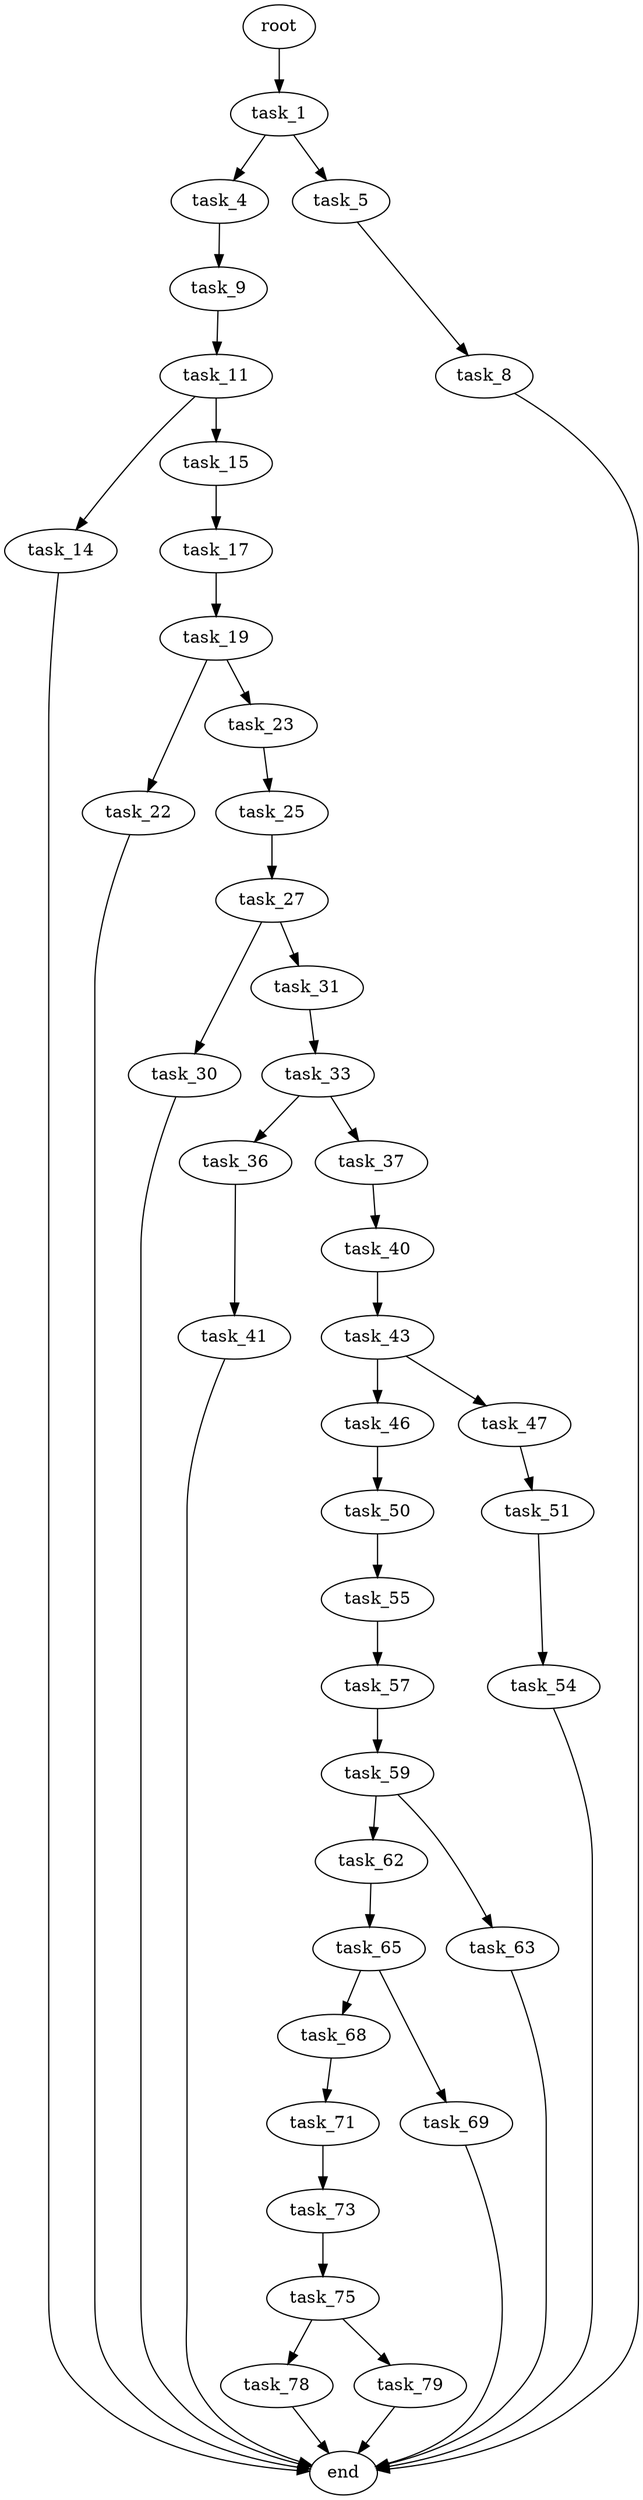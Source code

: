 digraph G {
  root [size="0.000000"];
  task_1 [size="12550780414.000000"];
  task_4 [size="231928233984.000000"];
  task_5 [size="5835155170.000000"];
  task_9 [size="68719476736.000000"];
  task_8 [size="5219885214.000000"];
  end [size="0.000000"];
  task_11 [size="4037253509.000000"];
  task_14 [size="3817119803.000000"];
  task_15 [size="68719476736.000000"];
  task_17 [size="254001141680.000000"];
  task_19 [size="35023374719.000000"];
  task_22 [size="22529584172.000000"];
  task_23 [size="15681845681.000000"];
  task_25 [size="8589934592.000000"];
  task_27 [size="549755813888.000000"];
  task_30 [size="11514520156.000000"];
  task_31 [size="231928233984.000000"];
  task_33 [size="14432128736.000000"];
  task_36 [size="48773259636.000000"];
  task_37 [size="1073741824000.000000"];
  task_41 [size="49116155316.000000"];
  task_40 [size="134217728000.000000"];
  task_43 [size="68719476736.000000"];
  task_46 [size="1073741824000.000000"];
  task_47 [size="68719476736.000000"];
  task_50 [size="13943619698.000000"];
  task_51 [size="6560668199.000000"];
  task_55 [size="44285953332.000000"];
  task_54 [size="5624161956.000000"];
  task_57 [size="68719476736.000000"];
  task_59 [size="14581455736.000000"];
  task_62 [size="368293445632.000000"];
  task_63 [size="11904385494.000000"];
  task_65 [size="93268557168.000000"];
  task_68 [size="139745334647.000000"];
  task_69 [size="5585655380.000000"];
  task_71 [size="782757789696.000000"];
  task_73 [size="6705225109.000000"];
  task_75 [size="18915007540.000000"];
  task_78 [size="83865983601.000000"];
  task_79 [size="316937101359.000000"];

  root -> task_1 [size="1.000000"];
  task_1 -> task_4 [size="536870912.000000"];
  task_1 -> task_5 [size="536870912.000000"];
  task_4 -> task_9 [size="301989888.000000"];
  task_5 -> task_8 [size="134217728.000000"];
  task_9 -> task_11 [size="134217728.000000"];
  task_8 -> end [size="1.000000"];
  task_11 -> task_14 [size="301989888.000000"];
  task_11 -> task_15 [size="301989888.000000"];
  task_14 -> end [size="1.000000"];
  task_15 -> task_17 [size="134217728.000000"];
  task_17 -> task_19 [size="536870912.000000"];
  task_19 -> task_22 [size="33554432.000000"];
  task_19 -> task_23 [size="33554432.000000"];
  task_22 -> end [size="1.000000"];
  task_23 -> task_25 [size="301989888.000000"];
  task_25 -> task_27 [size="33554432.000000"];
  task_27 -> task_30 [size="536870912.000000"];
  task_27 -> task_31 [size="536870912.000000"];
  task_30 -> end [size="1.000000"];
  task_31 -> task_33 [size="301989888.000000"];
  task_33 -> task_36 [size="536870912.000000"];
  task_33 -> task_37 [size="536870912.000000"];
  task_36 -> task_41 [size="134217728.000000"];
  task_37 -> task_40 [size="838860800.000000"];
  task_41 -> end [size="1.000000"];
  task_40 -> task_43 [size="209715200.000000"];
  task_43 -> task_46 [size="134217728.000000"];
  task_43 -> task_47 [size="134217728.000000"];
  task_46 -> task_50 [size="838860800.000000"];
  task_47 -> task_51 [size="134217728.000000"];
  task_50 -> task_55 [size="301989888.000000"];
  task_51 -> task_54 [size="679477248.000000"];
  task_55 -> task_57 [size="33554432.000000"];
  task_54 -> end [size="1.000000"];
  task_57 -> task_59 [size="134217728.000000"];
  task_59 -> task_62 [size="411041792.000000"];
  task_59 -> task_63 [size="411041792.000000"];
  task_62 -> task_65 [size="411041792.000000"];
  task_63 -> end [size="1.000000"];
  task_65 -> task_68 [size="134217728.000000"];
  task_65 -> task_69 [size="134217728.000000"];
  task_68 -> task_71 [size="411041792.000000"];
  task_69 -> end [size="1.000000"];
  task_71 -> task_73 [size="679477248.000000"];
  task_73 -> task_75 [size="33554432.000000"];
  task_75 -> task_78 [size="33554432.000000"];
  task_75 -> task_79 [size="33554432.000000"];
  task_78 -> end [size="1.000000"];
  task_79 -> end [size="1.000000"];
}
